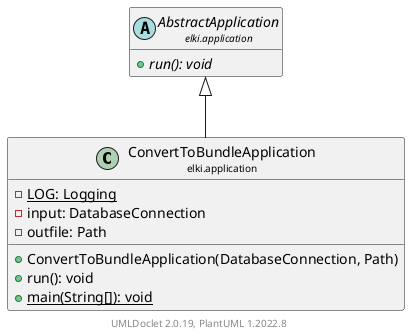 @startuml
    remove .*\.(Instance|Par|Parameterizer|Factory)$
    set namespaceSeparator none
    hide empty fields
    hide empty methods

    class "<size:14>ConvertToBundleApplication\n<size:10>elki.application" as elki.application.ConvertToBundleApplication [[ConvertToBundleApplication.html]] {
        {static} -LOG: Logging
        -input: DatabaseConnection
        -outfile: Path
        +ConvertToBundleApplication(DatabaseConnection, Path)
        +run(): void
        {static} +main(String[]): void
    }

    abstract class "<size:14>AbstractApplication\n<size:10>elki.application" as elki.application.AbstractApplication [[AbstractApplication.html]] {
        {abstract} +run(): void
    }
    class "<size:14>ConvertToBundleApplication.Par\n<size:10>elki.application" as elki.application.ConvertToBundleApplication.Par [[ConvertToBundleApplication.Par.html]]

    elki.application.AbstractApplication <|-- elki.application.ConvertToBundleApplication
    elki.application.ConvertToBundleApplication +-- elki.application.ConvertToBundleApplication.Par

    center footer UMLDoclet 2.0.19, PlantUML 1.2022.8
@enduml
